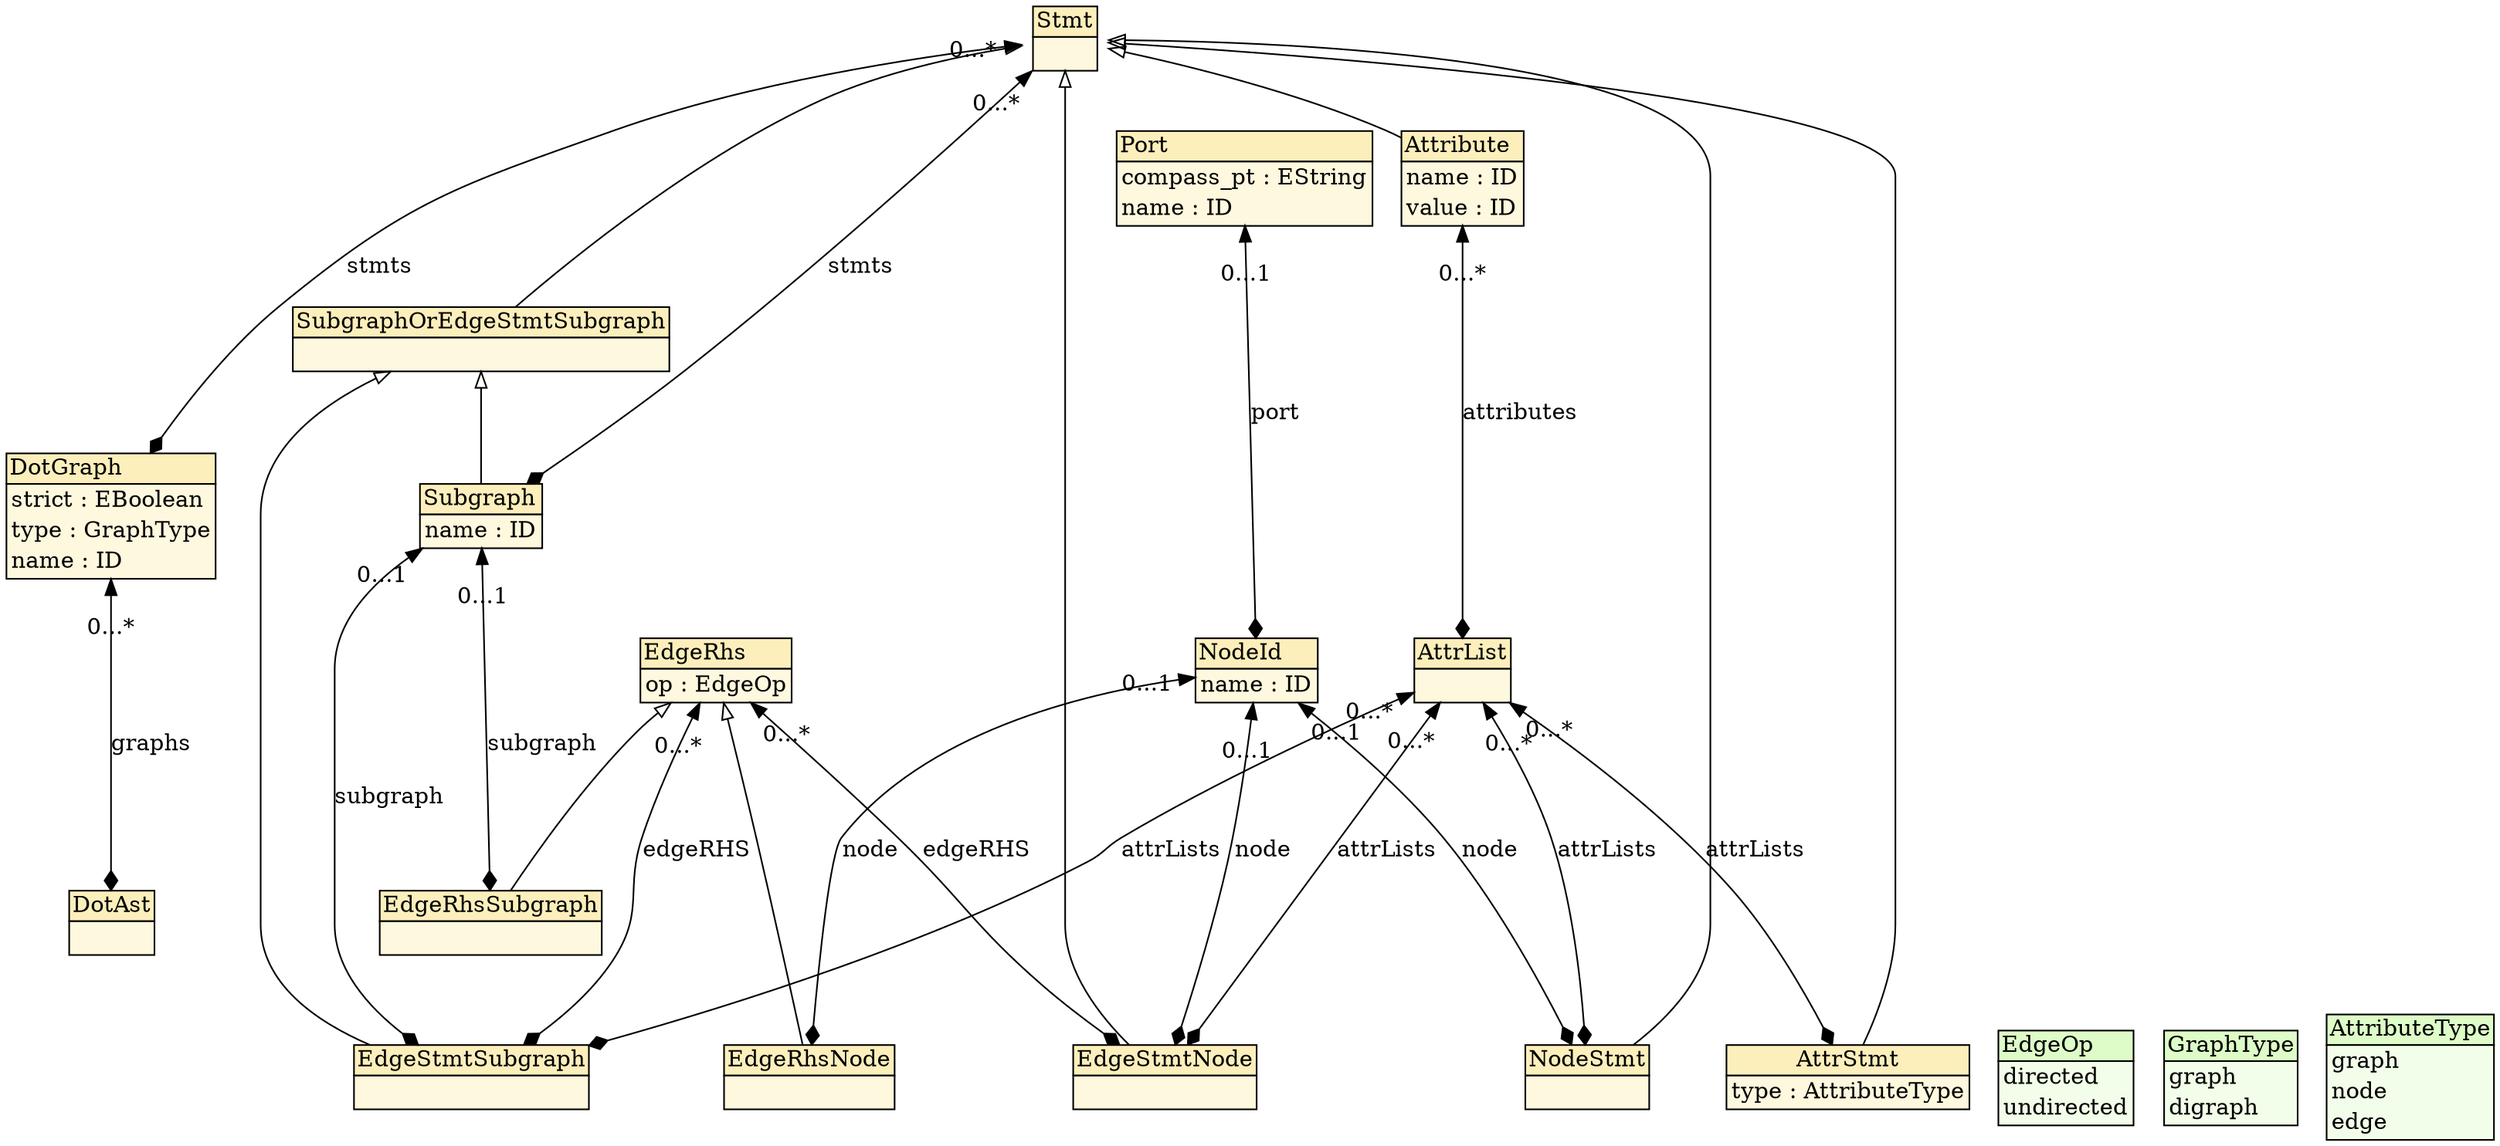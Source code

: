 /*
 * Generated by the EMF2Graphviz Tool
 * https://marketplace.eclipse.org/content/emf-graphviz-emf2gv
 * http://emftools.tuxfamily.org/wiki/doku.php?id=emf2gv:start
 */ 
digraph {
	rankdir=BT;
	compound=true;

	// nodes
	ecore_EClass_2080110864[
		label= <
			<TABLE BORDER="0" CELLBORDER="0" CELLSPACING="0" CELLPADDING="0">
				<TR>
					<TD BGCOLOR="#FCEFBC">
						<TABLE BORDER="1" CELLBORDER="0" CELLSPACING="0" CELLPADDING="1">
							<TR><TD ALIGN="LEFT">DotAst</TD></TR>
						</TABLE>
					</TD>
				</TR>
				<TR>
					<TD ALIGN="LEFT" BGCOLOR="#FEF8DE">
						<TABLE BORDER="1" CELLBORDER="0" CELLSPACING="0">
							<TR><TD> </TD></TR>
						</TABLE>
					</TD>
				</TR>
			</TABLE>
		>,
		margin=0, shape=plaintext
	]

	ecore_EClass_1701785504[
		label= <
			<TABLE BORDER="0" CELLBORDER="0" CELLSPACING="0" CELLPADDING="0">
				<TR>
					<TD BGCOLOR="#FCEFBC">
						<TABLE BORDER="1" CELLBORDER="0" CELLSPACING="0" CELLPADDING="1">
							<TR><TD ALIGN="LEFT">DotGraph</TD></TR>
						</TABLE>
					</TD>
				</TR>
				<TR>
					<TD ALIGN="LEFT" BGCOLOR="#FEF8DE">
						<TABLE BORDER="1" CELLBORDER="0" CELLSPACING="0">
							<TR><TD ALIGN="LEFT">strict&nbsp;:&nbsp;EBoolean</TD></TR>
							<TR><TD ALIGN="LEFT">type&nbsp;:&nbsp;GraphType</TD></TR>
							<TR><TD ALIGN="LEFT">name&nbsp;:&nbsp;ID</TD></TR>
						</TABLE>
					</TD>
				</TR>
			</TABLE> 
		>,
		margin=0, shape=plaintext
	]

	ecore_EClass_1174696762[
		label= <
			<TABLE BORDER="0" CELLBORDER="0" CELLSPACING="0" CELLPADDING="0">
				<TR>
					<TD BGCOLOR="#FCEFBC">
						<TABLE BORDER="1" CELLBORDER="0" CELLSPACING="0" CELLPADDING="1">
							<TR><TD ALIGN="LEFT">Stmt</TD></TR>
						</TABLE>
					</TD>
				</TR>
				<TR>
					<TD ALIGN="LEFT" BGCOLOR="#FEF8DE">
						<TABLE BORDER="1" CELLBORDER="0" CELLSPACING="0">
							<TR><TD> </TD></TR>
						</TABLE>
					</TD>
				</TR>
			</TABLE>
		>,
		margin=0, shape=plaintext
	]

	ecore_EClass_429578539[
		label= <
			<TABLE BORDER="0" CELLBORDER="0" CELLSPACING="0" CELLPADDING="0">
				<TR>
					<TD BGCOLOR="#FCEFBC">
						<TABLE BORDER="1" CELLBORDER="0" CELLSPACING="0" CELLPADDING="1">
							<TR>
								<TD ALIGN="LEFT">EdgeStmtNode</TD>
							</TR>
						</TABLE>
					</TD>
				</TR>
				<TR>
					<TD ALIGN="LEFT" BGCOLOR="#FEF8DE">
						<TABLE BORDER="1" CELLBORDER="0" CELLSPACING="0">
							<TR><TD> </TD></TR>
						</TABLE>
					</TD>
				</TR>
			</TABLE>
		>,
		margin=0, shape=plaintext
	]

	ecore_EClass_1129942649[
		label= <
			<TABLE BORDER="0" CELLBORDER="0" CELLSPACING="0" CELLPADDING="0">
				<TR>
					<TD BGCOLOR="#FCEFBC">
						<TABLE BORDER="1" CELLBORDER="0" CELLSPACING="0" CELLPADDING="1">
							<TR><TD ALIGN="LEFT">EdgeStmtSubgraph</TD></TR>
						</TABLE>
					</TD>
				</TR>
				<TR>
					<TD ALIGN="LEFT" BGCOLOR="#FEF8DE">
						<TABLE BORDER="1" CELLBORDER="0" CELLSPACING="0">
							<TR><TD> </TD></TR>
						</TABLE>
					</TD>
				</TR>
			</TABLE>
		>,
		margin=0, shape=plaintext
	]

	ecore_EClass_590671761[
		label= <
			<TABLE BORDER="0" CELLBORDER="0" CELLSPACING="0" CELLPADDING="0">
				<TR>
					<TD BGCOLOR="#FCEFBC">
						<TABLE BORDER="1" CELLBORDER="0" CELLSPACING="0" CELLPADDING="1">
							<TR><TD ALIGN="LEFT">NodeStmt</TD></TR>
						</TABLE>
					</TD>
				</TR>
				<TR>
					<TD ALIGN="LEFT" BGCOLOR="#FEF8DE">
						<TABLE BORDER="1" CELLBORDER="0" CELLSPACING="0">
							<TR><TD> </TD></TR>
						</TABLE>
					</TD>
				</TR>
			</TABLE>
		>,
		margin=0, shape=plaintext
	]

	ecore_EClass_1199789427[
		label= < 
			<TABLE BORDER="0" CELLBORDER="0" CELLSPACING="0" CELLPADDING="0">
				<TR>
					<TD BGCOLOR="#FCEFBC">
						<TABLE BORDER="1" CELLBORDER="0" CELLSPACING="0" CELLPADDING="1">
							<TR><TD ALIGN="CENTER">AttrStmt</TD></TR>
						</TABLE>
					</TD>
				</TR>
				<TR>
					<TD ALIGN="LEFT" BGCOLOR="#FEF8DE">
						<TABLE BORDER="1" CELLBORDER="0" CELLSPACING="0">
							<TR><TD ALIGN="LEFT">type&nbsp;:&nbsp;AttributeType</TD></TR>
						</TABLE>
					</TD>
				</TR>
			</TABLE>
		>,
		margin=0, shape=plaintext
	]

	ecore_EClass_1113406646[
		label= <
			<TABLE BORDER="0" CELLBORDER="0" CELLSPACING="0" CELLPADDING="0">
				<TR>
					<TD BGCOLOR="#FCEFBC">
						<TABLE BORDER="1" CELLBORDER="0" CELLSPACING="0" CELLPADDING="1">
							<TR>
								<TD ALIGN="LEFT">AttrList</TD>
							</TR>
						</TABLE>
					</TD>
				</TR>
				<TR>
					<TD ALIGN="LEFT" BGCOLOR="#FEF8DE">
						<TABLE BORDER="1" CELLBORDER="0" CELLSPACING="0">
							<TR><TD> </TD></TR>
						</TABLE>
					</TD>
				</TR>
			</TABLE>
		>,
		margin=0, shape=plaintext
	]

	ecore_EClass_413308259[
		label= <
			<TABLE BORDER="0" CELLBORDER="0" CELLSPACING="0" CELLPADDING="0">
				<TR>
					<TD BGCOLOR="#FCEFBC">
						<TABLE BORDER="1" CELLBORDER="0" CELLSPACING="0" CELLPADDING="1">
							<TR><TD ALIGN="LEFT">Attribute</TD></TR>
						</TABLE>
					</TD>
				</TR>
				<TR>
					<TD ALIGN="LEFT" BGCOLOR="#FEF8DE">
						<TABLE BORDER="1" CELLBORDER="0" CELLSPACING="0">
							<TR><TD ALIGN="LEFT">name&nbsp;:&nbsp;ID</TD></TR>
							<TR><TD ALIGN="LEFT">value&nbsp;:&nbsp;ID</TD></TR>
						</TABLE>
					</TD>
				</TR>
			</TABLE>
		>,
		margin=0, shape=plaintext
	]

	ecore_EClass_1260586011[
		label= < 
			<TABLE BORDER="0" CELLBORDER="0" CELLSPACING="0" CELLPADDING="0">
				<TR>
					<TD BGCOLOR="#FCEFBC">
						<TABLE BORDER="1" CELLBORDER="0" CELLSPACING="0" CELLPADDING="1">
							<TR><TD ALIGN="LEFT">SubgraphOrEdgeStmtSubgraph</TD></TR>
						</TABLE>
					</TD>
				</TR>
				<TR>
					<TD ALIGN="LEFT" BGCOLOR="#FEF8DE">
						<TABLE BORDER="1" CELLBORDER="0" CELLSPACING="0">
							<TR><TD> </TD></TR>
						</TABLE>
					</TD>
				</TR>
			</TABLE>
		>,
		margin=0, shape=plaintext
	]

	ecore_EClass_224868291[
		label= < 
			<TABLE BORDER="0" CELLBORDER="0" CELLSPACING="0" CELLPADDING="0">
				<TR>
					<TD BGCOLOR="#FCEFBC">
						<TABLE BORDER="1" CELLBORDER="0" CELLSPACING="0" CELLPADDING="1">
							<TR><TD ALIGN="LEFT">Subgraph</TD></TR>
						</TABLE>
					</TD>
				</TR>
				<TR>
					<TD ALIGN="LEFT" BGCOLOR="#FEF8DE">
						<TABLE BORDER="1" CELLBORDER="0" CELLSPACING="0">
							<TR><TD ALIGN="LEFT">name&nbsp;:&nbsp;ID</TD></TR>
						</TABLE>
					</TD>
				</TR>
			</TABLE>
		>,
		margin=0, shape=plaintext
	]

	ecore_EClass_815421420[
		label= < 
			<TABLE BORDER="0" CELLBORDER="0" CELLSPACING="0" CELLPADDING="0">
				<TR>
					<TD BGCOLOR="#FCEFBC">
						<TABLE BORDER="1" CELLBORDER="0" CELLSPACING="0" CELLPADDING="1">
							<TR><TD ALIGN="LEFT">Port</TD></TR>
						</TABLE>
					</TD>
				</TR>
				<TR>
					<TD ALIGN="LEFT" BGCOLOR="#FEF8DE">
						<TABLE BORDER="1" CELLBORDER="0" CELLSPACING="0">
							<TR><TD ALIGN="LEFT">compass_pt&nbsp;:&nbsp;EString</TD></TR>
							<TR><TD ALIGN="LEFT">name&nbsp;:&nbsp;ID</TD></TR>
						</TABLE>
					</TD>
				</TR>
			</TABLE>
		>,
		margin=0, shape=plaintext
	]

	ecore_EClass_378117734[
		label= < 
			 <TABLE BORDER="0" CELLBORDER="0" CELLSPACING="0" CELLPADDING="0">
				<TR>
					<TD BGCOLOR="#FCEFBC">
						<TABLE BORDER="1" CELLBORDER="0" CELLSPACING="0" CELLPADDING="1">
							<TR><TD ALIGN="LEFT">EdgeRhs</TD></TR>
						</TABLE>
					</TD>
				</TR>
				<TR>
					<TD ALIGN="LEFT" BGCOLOR="#FEF8DE">
						<TABLE BORDER="1" CELLBORDER="0" CELLSPACING="0">
							<TR><TD ALIGN="LEFT">op&nbsp;:&nbsp;EdgeOp</TD></TR>
						</TABLE>
					</TD>
				</TR>
			</TABLE>
		>,
		margin=0, shape=plaintext
	]

	ecore_EClass_493739207[
		label= < 
			 <TABLE BORDER="0" CELLBORDER="0" CELLSPACING="0" CELLPADDING="0">
				<TR>
					<TD BGCOLOR="#FCEFBC">
						<TABLE BORDER="1" CELLBORDER="0" CELLSPACING="0" CELLPADDING="1">
							<TR><TD ALIGN="LEFT">EdgeRhsNode</TD></TR>
						</TABLE>
					</TD>
				</TR>
				<TR>
					<TD ALIGN="LEFT" BGCOLOR="#FEF8DE">
						<TABLE BORDER="1" CELLBORDER="0" CELLSPACING="0">
							<TR><TD> </TD></TR>
						</TABLE>
					</TD>
				</TR>
			</TABLE>
		>,
		margin=0, shape=plaintext
	]

	ecore_EClass_2029827192[
		label= <
			<TABLE BORDER="0" CELLBORDER="0" CELLSPACING="0" CELLPADDING="0">
				<TR>
					<TD BGCOLOR="#FCEFBC">
						<TABLE BORDER="1" CELLBORDER="0" CELLSPACING="0" CELLPADDING="1">
							<TR><TD ALIGN="LEFT">EdgeRhsSubgraph</TD></TR>
						</TABLE>
					</TD>
				</TR>
				<TR>
					<TD ALIGN="LEFT" BGCOLOR="#FEF8DE">
						<TABLE BORDER="1" CELLBORDER="0" CELLSPACING="0">
							<TR><TD> </TD></TR>
						</TABLE>
					</TD>
				</TR>
			</TABLE>
		>,
		margin=0, shape=plaintext
	]

	ecore_EClass_1371166358[
		label= < 
			<TABLE BORDER="0" CELLBORDER="0" CELLSPACING="0" CELLPADDING="0">
				<TR>
					<TD BGCOLOR="#FCEFBC">
						<TABLE BORDER="1" CELLBORDER="0" CELLSPACING="0" CELLPADDING="1">
							<TR><TD ALIGN="LEFT">NodeId</TD></TR>
						</TABLE>
					</TD>
				</TR>
				<TR>
					<TD ALIGN="LEFT" BGCOLOR="#FEF8DE">
						<TABLE BORDER="1" CELLBORDER="0" CELLSPACING="0">
							<TR><TD ALIGN="LEFT">name&nbsp;:&nbsp;ID</TD></TR>
						</TABLE>
					</TD>
				</TR>
			</TABLE>
		>,
		margin=0, shape=plaintext
	]

	ecore_EEnum_1236732081[
		label= < 
			<TABLE BORDER="0" CELLBORDER="0" CELLSPACING="0" CELLPADDING="0">
				<TR>
					<TD BGCOLOR="#DDFCC7">
						<TABLE BORDER="1" CELLBORDER="0" CELLSPACING="0" CELLPADDING="1">
							<TR><TD ALIGN="LEFT">EdgeOp</TD></TR>
						</TABLE>
					</TD>
				</TR>
				<TR>
					<TD ALIGN="LEFT" BGCOLOR="#F2FEE9">
						<TABLE BORDER="1" CELLBORDER="0" CELLSPACING="0">
							<TR><TD ALIGN="LEFT">directed</TD></TR>
							<TR><TD ALIGN="LEFT">undirected</TD></TR>
						</TABLE>
					</TD>
				</TR>
			</TABLE>
		>,
		margin=0, shape=plaintext
	]

	ecore_EEnum_2089623230[
		label= <
			 <TABLE BORDER="0" CELLBORDER="0" CELLSPACING="0" CELLPADDING="0">
				<TR>
					<TD BGCOLOR="#DDFCC7">
						<TABLE BORDER="1" CELLBORDER="0" CELLSPACING="0" CELLPADDING="1">
							<TR><TD ALIGN="LEFT">GraphType</TD></TR>
						</TABLE>
					</TD>
				</TR>
				<TR>
					<TD ALIGN="LEFT" BGCOLOR="#F2FEE9">
						<TABLE BORDER="1" CELLBORDER="0" CELLSPACING="0">
							<TR><TD ALIGN="LEFT">graph</TD></TR>
							<TR><TD ALIGN="LEFT">digraph</TD></TR>
						</TABLE>
					</TD>
				</TR>
			</TABLE>
		>,
		margin=0, shape=plaintext
	]

	ecore_EEnum_911556358[
		label= <
			<TABLE BORDER="0" CELLBORDER="0" CELLSPACING="0" CELLPADDING="0">
				<TR>
					<TD BGCOLOR="#DDFCC7">
						<TABLE BORDER="1" CELLBORDER="0" CELLSPACING="0" CELLPADDING="1">
							<TR><TD ALIGN="LEFT">AttributeType</TD></TR>
						</TABLE>
					</TD>
				</TR>
				<TR>
					<TD ALIGN="LEFT" BGCOLOR="#F2FEE9">
						<TABLE BORDER="1" CELLBORDER="0" CELLSPACING="0">
							<TR><TD ALIGN="LEFT">graph</TD></TR>
							<TR><TD ALIGN="LEFT">node</TD></TR>
							<TR><TD ALIGN="LEFT">edge</TD></TR>
						</TABLE>
					</TD>
				</TR>
			</TABLE>
		>,
		margin=0, shape=plaintext
	]

	// edges
	ecore_EClass_1701785504 -> ecore_EClass_1174696762[
		arrowhead=normal, arrowtail=diamond, dir=both,

		taillabel= <
				<TABLE BORDER="0" CELLBORDER="0" CELLSPACING="0" CELLPADDING="0">
					<TR><TD> </TD></TR>
				</TABLE>
		>,

		label= <
			<TABLE BORDER="0" CELLBORDER="0" CELLSPACING="0" CELLPADDING="0">
				<TR><TD>stmts</TD></TR>
			</TABLE>
		>,

		headlabel= <
			<TABLE BORDER="0" CELLBORDER="0" CELLSPACING="0" CELLPADDING="0">
				<TR><TD>0...*</TD></TR>
			</TABLE> 
		>,

		minlen=3, labeldistance=3.0, labelangle=0.0, color="#000000"
	]

	ecore_EClass_2080110864 -> ecore_EClass_1701785504[
		arrowhead=normal, arrowtail=diamond, dir=both,
		
		taillabel= <
			<TABLE BORDER="0" CELLBORDER="0" CELLSPACING="0" CELLPADDING="0">
				<TR><TD> </TD></TR>
			</TABLE>
		>,

		label= <
			<TABLE BORDER="0" CELLBORDER="0" CELLSPACING="0" CELLPADDING="0">
				<TR><TD>graphs</TD></TR>
			</TABLE> 
		>,

		headlabel= <
			<TABLE BORDER="0" CELLBORDER="0" CELLSPACING="0" CELLPADDING="0">
				<TR><TD>0...*</TD></TR>
			</TABLE>
		>,

		minlen=3, labeldistance=3.0, labelangle=0.0, color="#000000"
	]

	ecore_EClass_429578539 -> ecore_EClass_1174696762[
		arrowhead=onormal, arrowtail=none, dir=both, minlen=1, color="#000000"
	]

	ecore_EClass_1371166358 -> ecore_EClass_815421420[
		arrowhead=normal, arrowtail=diamond, dir=both,

		taillabel= <
			<TABLE BORDER="0" CELLBORDER="0" CELLSPACING="0" CELLPADDING="0">
				<TR><TD> </TD></TR>
			</TABLE>
		>,

		label= <
			<TABLE BORDER="0" CELLBORDER="0" CELLSPACING="0" CELLPADDING="0">
				<TR><TD>port</TD></TR>
			</TABLE>
		>,

		headlabel= <
			<TABLE BORDER="0" CELLBORDER="0" CELLSPACING="0" CELLPADDING="0">
				<TR><TD>0...1</TD></TR>
			</TABLE>
		>,

		minlen=3, labeldistance=3.0, labelangle=0.0, color="#000000"
	]

	ecore_EClass_429578539 -> ecore_EClass_1371166358[
		arrowhead=normal, arrowtail=diamond, dir=both,

		taillabel= <
			<TABLE BORDER="0" CELLBORDER="0" CELLSPACING="0" CELLPADDING="0">
				<TR><TD> </TD></TR>
			</TABLE>
		>,

		label= <
			<TABLE BORDER="0" CELLBORDER="0" CELLSPACING="0" CELLPADDING="0">
				<TR><TD>node</TD></TR>
			</TABLE>
		>,

		headlabel= <
			<TABLE BORDER="0" CELLBORDER="0" CELLSPACING="0" CELLPADDING="0">
				<TR><TD>0...1</TD></TR>
			</TABLE>
		>,

		minlen=3, labeldistance=3.0, labelangle=0.0, color="#000000"
	]

	ecore_EClass_429578539 -> ecore_EClass_378117734[
		arrowhead=normal, arrowtail=diamond, dir=both,

		taillabel= <
			<TABLE BORDER="0" CELLBORDER="0" CELLSPACING="0" CELLPADDING="0">
				<TR><TD> </TD></TR>
			</TABLE>
		>,

		label= <
			<TABLE BORDER="0" CELLBORDER="0" CELLSPACING="0" CELLPADDING="0">
				<TR><TD>edgeRHS</TD></TR>
			</TABLE>
		>,

		headlabel= <
			<TABLE BORDER="0" CELLBORDER="0" CELLSPACING="0" CELLPADDING="0">
				<TR><TD>0...*</TD></TR>
			</TABLE>
		>,

		minlen=3, labeldistance=3.0, labelangle=0.0, color="#000000"
	]

	ecore_EClass_413308259 -> ecore_EClass_1174696762[
		arrowhead=onormal, arrowtail=none, dir=both, minlen=1, color="#000000"
	]

	ecore_EClass_1113406646 -> ecore_EClass_413308259[
		arrowhead=normal, arrowtail=diamond, dir=both,

		taillabel= <
			<TABLE BORDER="0" CELLBORDER="0" CELLSPACING="0" CELLPADDING="0">
				<TR><TD> </TD></TR>
			</TABLE>
		>,

		label= <
			<TABLE BORDER="0" CELLBORDER="0" CELLSPACING="0" CELLPADDING="0">
				<TR><TD>attributes</TD></TR>
			</TABLE>
		>,

		headlabel= <
			 <TABLE BORDER="0" CELLBORDER="0" CELLSPACING="0" CELLPADDING="0">
				<TR><TD>0...*</TD></TR>
			</TABLE>
		>,

		minlen=3, labeldistance=3.0, labelangle=0.0, color="#000000"
	]

	ecore_EClass_429578539 -> ecore_EClass_1113406646[
		arrowhead=normal, arrowtail=diamond, dir=both,

		taillabel= <
			<TABLE BORDER="0" CELLBORDER="0" CELLSPACING="0" CELLPADDING="0">
				<TR><TD> </TD></TR>
			</TABLE>
		>,

		label= <
			 <TABLE BORDER="0" CELLBORDER="0" CELLSPACING="0" CELLPADDING="0">
				<TR><TD>attrLists</TD></TR>
			</TABLE>
		>,

 		headlabel= <
			 <TABLE BORDER="0" CELLBORDER="0" CELLSPACING="0" CELLPADDING="0">
				<TR><TD>0...*</TD></TR>
			</TABLE> 
		>,

		minlen=3, labeldistance=3.0, labelangle=0.0, color="#000000"
	]

	ecore_EClass_1260586011 -> ecore_EClass_1174696762[
		arrowhead=onormal, arrowtail=none, dir=both, minlen=1, color="#000000"
	]

	ecore_EClass_1129942649 -> ecore_EClass_1260586011[
		arrowhead=onormal, arrowtail=none, dir=both, minlen=1, color="#000000"
	]

	ecore_EClass_224868291 -> ecore_EClass_1260586011[
		arrowhead=onormal, arrowtail=none, dir=both, minlen=1, color="#000000"
	]

	ecore_EClass_224868291 -> ecore_EClass_1174696762[
		arrowhead=normal, arrowtail=diamond, dir=both,

		taillabel= <
			<TABLE BORDER="0" CELLBORDER="0" CELLSPACING="0" CELLPADDING="0">
				<TR><TD> </TD></TR>
			</TABLE>
		>,

		label= <
			 <TABLE BORDER="0" CELLBORDER="0" CELLSPACING="0" CELLPADDING="0">
				<TR><TD>stmts</TD></TR>
			</TABLE>
		>,

		headlabel= <
			<TABLE BORDER="0" CELLBORDER="0" CELLSPACING="0" CELLPADDING="0">
				<TR><TD>0...*</TD></TR>
			</TABLE>
		>,

		minlen=3, labeldistance=3.0, labelangle=0.0, color="#000000"
	]

	ecore_EClass_1129942649 -> ecore_EClass_224868291[
		arrowhead=normal, arrowtail=diamond, dir=both,

		taillabel= <
			<TABLE BORDER="0" CELLBORDER="0" CELLSPACING="0" CELLPADDING="0">
				<TR><TD> </TD></TR>
			</TABLE>
		>,

		label= <
			 <TABLE BORDER="0" CELLBORDER="0" CELLSPACING="0" CELLPADDING="0">
				<TR><TD>subgraph</TD></TR>
			</TABLE>
		>,

		headlabel= <
			 <TABLE BORDER="0" CELLBORDER="0" CELLSPACING="0" CELLPADDING="0">
				<TR><TD>0...1</TD></TR>
			</TABLE>
		>,

		minlen=3, labeldistance=3.0, labelangle=0.0, color="#000000"
	]

	ecore_EClass_1129942649 -> ecore_EClass_378117734[
		arrowhead=normal, arrowtail=diamond, dir=both,

		taillabel= <
			<TABLE BORDER="0" CELLBORDER="0" CELLSPACING="0" CELLPADDING="0">
				<TR><TD> </TD></TR>
			</TABLE>
		>,

		label= <
			<TABLE BORDER="0" CELLBORDER="0" CELLSPACING="0" CELLPADDING="0">
				<TR><TD>edgeRHS</TD></TR>
			</TABLE>
		>,

		headlabel= <
			<TABLE BORDER="0" CELLBORDER="0" CELLSPACING="0" CELLPADDING="0">
				<TR><TD>0...*</TD></TR>
			</TABLE>
		>,

		minlen=3, labeldistance=3.0, labelangle=0.0, color="#000000"
	]

	ecore_EClass_1129942649 -> ecore_EClass_1113406646[
		arrowhead=normal, arrowtail=diamond, dir=both,

		taillabel= <
			<TABLE BORDER="0" CELLBORDER="0" CELLSPACING="0" CELLPADDING="0">
				<TR><TD> </TD></TR>
			</TABLE>
		>,

		label= <
			<TABLE BORDER="0" CELLBORDER="0" CELLSPACING="0" CELLPADDING="0">
				<TR><TD>attrLists</TD></TR>
			</TABLE>
		>,

		headlabel= <
			 <TABLE BORDER="0" CELLBORDER="0" CELLSPACING="0" CELLPADDING="0">
				<TR><TD>0...*</TD></TR>
			</TABLE>
		>,

		minlen=3, labeldistance=3.0, labelangle=0.0, color="#000000"
	]

	ecore_EClass_590671761 -> ecore_EClass_1174696762[
		arrowhead=onormal, arrowtail=none, dir=both, minlen=1, color="#000000"
	]

	ecore_EClass_590671761 -> ecore_EClass_1371166358[
		arrowhead=normal, arrowtail=diamond, dir=both,

		taillabel= <
			<TABLE BORDER="0" CELLBORDER="0" CELLSPACING="0" CELLPADDING="0">
				<TR><TD> </TD></TR>
			</TABLE>
		>,

		label= <
			<TABLE BORDER="0" CELLBORDER="0" CELLSPACING="0" CELLPADDING="0">
				<TR><TD>node</TD></TR>
			</TABLE>
		>,

		headlabel= <
			<TABLE BORDER="0" CELLBORDER="0" CELLSPACING="0" CELLPADDING="0">
				<TR><TD>0...1</TD></TR>
			</TABLE>
		>,

		minlen=3, labeldistance=3.0, labelangle=0.0, color="#000000"
	]

	ecore_EClass_590671761 -> ecore_EClass_1113406646[
		arrowhead=normal, arrowtail=diamond, dir=both,
		taillabel= <
			<TABLE BORDER="0" CELLBORDER="0" CELLSPACING="0" CELLPADDING="0">
				<TR><TD> </TD></TR>
			</TABLE>
		>,

		label= <
			<TABLE BORDER="0" CELLBORDER="0" CELLSPACING="0" CELLPADDING="0">
				<TR><TD>attrLists</TD></TR>
			</TABLE> 
		>,

		headlabel= <
			<TABLE BORDER="0" CELLBORDER="0" CELLSPACING="0" CELLPADDING="0">
				<TR><TD>0...*</TD></TR>
			</TABLE>
		>,

		minlen=3, labeldistance=3.0, labelangle=0.0, color="#000000"
	]

	ecore_EClass_1199789427 -> ecore_EClass_1174696762[
		arrowhead=onormal, arrowtail=none, dir=both, minlen=1, color="#000000"
	]

	ecore_EClass_1199789427 -> ecore_EClass_1113406646[
		arrowhead=normal, arrowtail=diamond, dir=both,

		taillabel= <
			<TABLE BORDER="0" CELLBORDER="0" CELLSPACING="0" CELLPADDING="0">
				<TR><TD> </TD></TR>
			</TABLE>
		>,

		label= <
			<TABLE BORDER="0" CELLBORDER="0" CELLSPACING="0" CELLPADDING="0">
				<TR><TD>attrLists</TD></TR>
			</TABLE>
		>,

		headlabel= <
			<TABLE BORDER="0" CELLBORDER="0" CELLSPACING="0" CELLPADDING="0">
				<TR><TD>0...*</TD></TR>
			</TABLE>
		>,

		minlen=3, labeldistance=3.0, labelangle=0.0, color="#000000"
	]

	ecore_EClass_493739207 -> ecore_EClass_378117734[
		arrowhead=onormal, arrowtail=none, dir=both, minlen=1, color="#000000"
	]

	ecore_EClass_493739207 -> ecore_EClass_1371166358[
		arrowhead=normal, arrowtail=diamond, dir=both,

		taillabel= <
			<TABLE BORDER="0" CELLBORDER="0" CELLSPACING="0" CELLPADDING="0">
				<TR><TD> </TD></TR>
			</TABLE>
		>,

		label= <
			 <TABLE BORDER="0" CELLBORDER="0" CELLSPACING="0" CELLPADDING="0">
				<TR><TD>node</TD></TR>
			</TABLE>
		>,

		headlabel= <
			<TABLE BORDER="0" CELLBORDER="0" CELLSPACING="0" CELLPADDING="0">
				<TR><TD>0...1</TD></TR>
			</TABLE>
		>,

		minlen=3, labeldistance=3.0, labelangle=0.0, color="#000000"
	]

	ecore_EClass_2029827192 -> ecore_EClass_378117734[
		arrowhead=onormal, arrowtail=none, dir=both, minlen=1, color="#000000"
	]

	ecore_EClass_2029827192 -> ecore_EClass_224868291[
		arrowhead=normal, arrowtail=diamond, dir=both,

		taillabel= <
			<TABLE BORDER="0" CELLBORDER="0" CELLSPACING="0" CELLPADDING="0">
				<TR><TD> </TD></TR>
			</TABLE>
		>,

		label= < 
			<TABLE BORDER="0" CELLBORDER="0" CELLSPACING="0" CELLPADDING="0">
				<TR><TD>subgraph</TD></TR>
			</TABLE>
		>,

		headlabel= < 
			<TABLE BORDER="0" CELLBORDER="0" CELLSPACING="0" CELLPADDING="0">
				<TR><TD>0...1</TD></TR>
			</TABLE>
		>,

		minlen=3, labeldistance=3.0, labelangle=0.0, color="#000000"
	]
}
